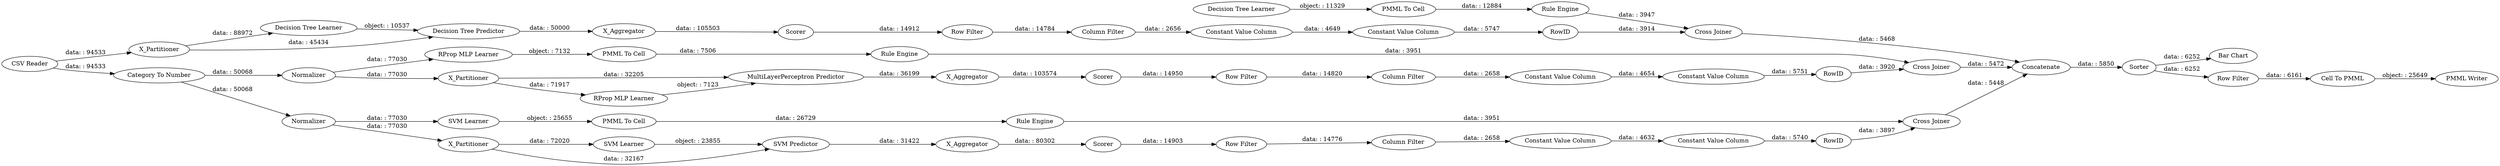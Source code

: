 digraph {
	"-6965207823364320702_9" [label="Row Filter"]
	"2612323207220910640_2" [label=X_Partitioner]
	"2612323207220910640_32" [label="MultiLayerPerceptron Predictor"]
	"1610062054676421466_31" [label="Decision Tree Learner"]
	"-8540289010923510468_59" [label="Bar Chart"]
	"2297593063864658245_33" [label="SVM Learner"]
	"1053445174171006343_22" [label="PMML To Cell"]
	"1053445174171006343_34" [label="Rule Engine"]
	"-1801771223760413423_34" [label="Rule Engine"]
	"3054952747778844492_294" [label="Column Filter"]
	"2297593063864658245_34" [label="PMML To Cell"]
	"-6965207823364320702_294" [label="Column Filter"]
	"1610062054676421466_2" [label=X_Partitioner]
	"-7666031699744649679_7" [label=X_Aggregator]
	"-8540289010923510468_52" [label=Sorter]
	"-158614952580280446_293" [label=RowID]
	"2612323207220910640_7" [label=X_Aggregator]
	"1053445174171006343_35" [label="RProp MLP Learner"]
	"-7666031699744649679_41" [label=Scorer]
	"-8540289010923510468_54" [label="Cell To PMML"]
	"3054952747778844492_9" [label="Row Filter"]
	"-7666031699744649679_40" [label=Normalizer]
	"1610062054676421466_38" [label="Cross Joiner"]
	"2612323207220910640_39" [label=Normalizer]
	"2612323207220910640_40" [label=Scorer]
	"3054952747778844492_290" [label="Constant Value Column"]
	"1610062054676421466_7" [label=X_Aggregator]
	"-158614952580280446_294" [label="Column Filter"]
	"-1801771223760413423_28" [label="PMML To Cell"]
	"-7666031699744649679_31" [label="SVM Learner"]
	"2612323207220910640_31" [label="RProp MLP Learner"]
	"-7666031699744649679_2" [label=X_Partitioner]
	"1610062054676421466_39" [label=Scorer]
	"-158614952580280446_290" [label="Constant Value Column"]
	"2612323207220910640_38" [label="Cross Joiner"]
	"1610062054676421466_32" [label="Decision Tree Predictor"]
	"-6965207823364320702_292" [label="Constant Value Column"]
	"2297593063864658245_35" [label="Rule Engine"]
	"3054952747778844492_292" [label="Constant Value Column"]
	"-6965207823364320702_293" [label=RowID]
	"3054952747778844492_293" [label=RowID]
	"-8540289010923510468_1" [label="CSV Reader"]
	"-6965207823364320702_290" [label="Constant Value Column"]
	"-8540289010923510468_60" [label=Concatenate]
	"-1801771223760413423_33" [label="Decision Tree Learner"]
	"-158614952580280446_292" [label="Constant Value Column"]
	"-7666031699744649679_32" [label="SVM Predictor"]
	"-8540289010923510468_53" [label="Row Filter"]
	"-8540289010923510468_61" [label="PMML Writer"]
	"-8540289010923510468_2" [label="Category To Number"]
	"-158614952580280446_9" [label="Row Filter"]
	"-7666031699744649679_39" [label="Cross Joiner"]
	"-8540289010923510468_1" -> "1610062054676421466_2" [label="data: : 94533"]
	"2612323207220910640_7" -> "2612323207220910640_40" [label="data: : 103574"]
	"-6965207823364320702_9" -> "-6965207823364320702_294" [label="data: : 14784"]
	"-6965207823364320702_293" -> "1610062054676421466_38" [label="data: : 3914"]
	"-7666031699744649679_2" -> "-7666031699744649679_32" [label="data: : 32167"]
	"2612323207220910640_38" -> "-8540289010923510468_60" [label="data: : 5472"]
	"1610062054676421466_7" -> "1610062054676421466_39" [label="data: : 105503"]
	"1610062054676421466_2" -> "1610062054676421466_32" [label="data: : 45434"]
	"-8540289010923510468_54" -> "-8540289010923510468_61" [label="object: : 25649"]
	"-158614952580280446_290" -> "-158614952580280446_292" [label="data: : 4654"]
	"-7666031699744649679_41" -> "3054952747778844492_9" [label="data: : 14903"]
	"-1801771223760413423_33" -> "-1801771223760413423_28" [label="object: : 11329"]
	"1610062054676421466_32" -> "1610062054676421466_7" [label="data: : 50000"]
	"-7666031699744649679_7" -> "-7666031699744649679_41" [label="data: : 80302"]
	"-6965207823364320702_294" -> "-6965207823364320702_290" [label="data: : 2656"]
	"3054952747778844492_293" -> "-7666031699744649679_39" [label="data: : 3897"]
	"-6965207823364320702_290" -> "-6965207823364320702_292" [label="data: : 4649"]
	"-8540289010923510468_60" -> "-8540289010923510468_52" [label="data: : 5850"]
	"-158614952580280446_9" -> "-158614952580280446_294" [label="data: : 14820"]
	"-7666031699744649679_2" -> "-7666031699744649679_31" [label="data: : 72020"]
	"-8540289010923510468_2" -> "-7666031699744649679_40" [label="data: : 50068"]
	"2297593063864658245_35" -> "-7666031699744649679_39" [label="data: : 3951"]
	"1053445174171006343_34" -> "2612323207220910640_38" [label="data: : 3951"]
	"2612323207220910640_40" -> "-158614952580280446_9" [label="data: : 14950"]
	"-6965207823364320702_292" -> "-6965207823364320702_293" [label="data: : 5747"]
	"1053445174171006343_22" -> "1053445174171006343_34" [label="data: : 7506"]
	"3054952747778844492_9" -> "3054952747778844492_294" [label="data: : 14776"]
	"2297593063864658245_33" -> "2297593063864658245_34" [label="object: : 25655"]
	"1610062054676421466_38" -> "-8540289010923510468_60" [label="data: : 5468"]
	"2612323207220910640_32" -> "2612323207220910640_7" [label="data: : 36199"]
	"2612323207220910640_2" -> "2612323207220910640_32" [label="data: : 32205"]
	"3054952747778844492_292" -> "3054952747778844492_293" [label="data: : 5740"]
	"2612323207220910640_31" -> "2612323207220910640_32" [label="object: : 7123"]
	"2612323207220910640_39" -> "1053445174171006343_35" [label="data: : 77030"]
	"-8540289010923510468_2" -> "2612323207220910640_39" [label="data: : 50068"]
	"-7666031699744649679_31" -> "-7666031699744649679_32" [label="object: : 23855"]
	"-7666031699744649679_39" -> "-8540289010923510468_60" [label="data: : 5448"]
	"1610062054676421466_2" -> "1610062054676421466_31" [label="data: : 88972"]
	"3054952747778844492_294" -> "3054952747778844492_290" [label="data: : 2658"]
	"1610062054676421466_39" -> "-6965207823364320702_9" [label="data: : 14912"]
	"2612323207220910640_39" -> "2612323207220910640_2" [label="data: : 77030"]
	"-158614952580280446_294" -> "-158614952580280446_290" [label="data: : 2658"]
	"-8540289010923510468_53" -> "-8540289010923510468_54" [label="data: : 6161"]
	"-7666031699744649679_40" -> "2297593063864658245_33" [label="data: : 77030"]
	"-1801771223760413423_34" -> "1610062054676421466_38" [label="data: : 3947"]
	"-1801771223760413423_28" -> "-1801771223760413423_34" [label="data: : 12884"]
	"-8540289010923510468_52" -> "-8540289010923510468_59" [label="data: : 6252"]
	"2297593063864658245_34" -> "2297593063864658245_35" [label="data: : 26729"]
	"-8540289010923510468_52" -> "-8540289010923510468_53" [label="data: : 6252"]
	"-7666031699744649679_32" -> "-7666031699744649679_7" [label="data: : 31422"]
	"-158614952580280446_292" -> "-158614952580280446_293" [label="data: : 5751"]
	"-7666031699744649679_40" -> "-7666031699744649679_2" [label="data: : 77030"]
	"2612323207220910640_2" -> "2612323207220910640_31" [label="data: : 71917"]
	"3054952747778844492_290" -> "3054952747778844492_292" [label="data: : 4632"]
	"-8540289010923510468_1" -> "-8540289010923510468_2" [label="data: : 94533"]
	"1053445174171006343_35" -> "1053445174171006343_22" [label="object: : 7132"]
	"1610062054676421466_31" -> "1610062054676421466_32" [label="object: : 10537"]
	"-158614952580280446_293" -> "2612323207220910640_38" [label="data: : 3920"]
	rankdir=LR
}
